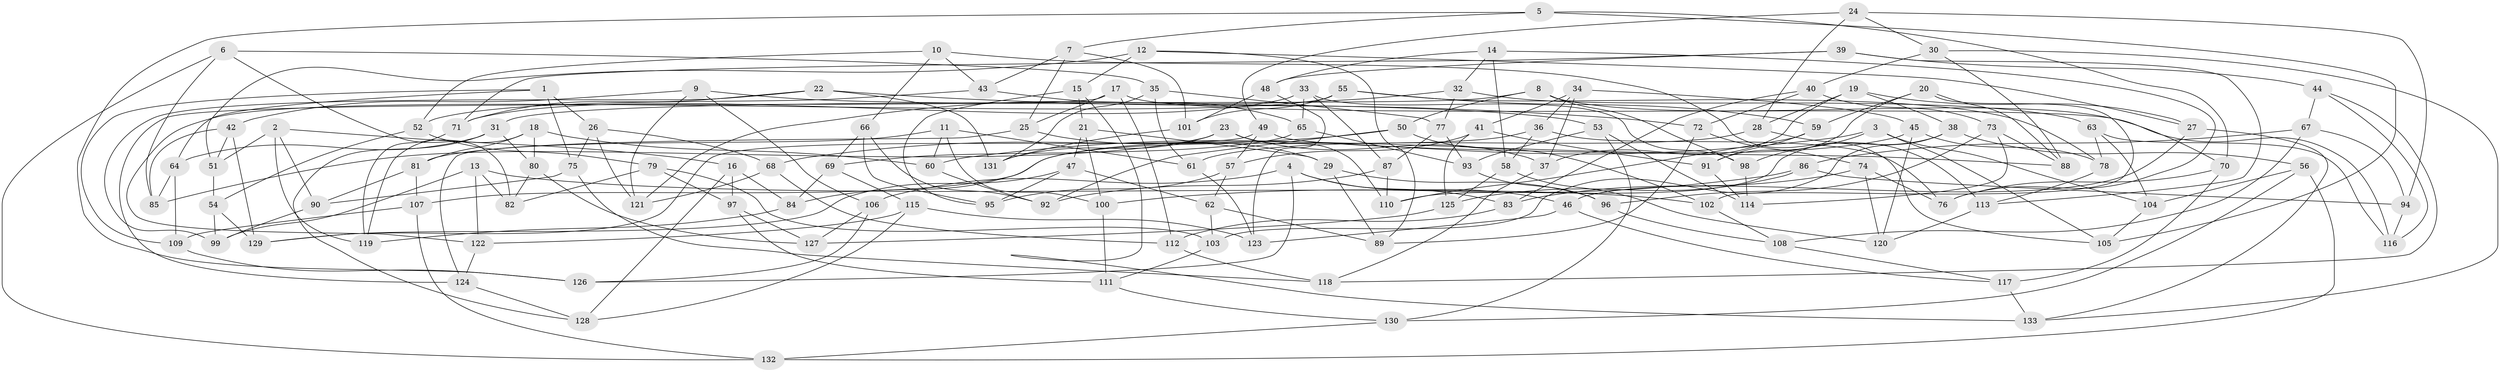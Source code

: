 // coarse degree distribution, {5: 0.19696969696969696, 3: 0.13636363636363635, 4: 0.45454545454545453, 9: 0.030303030303030304, 7: 0.07575757575757576, 6: 0.030303030303030304, 8: 0.045454545454545456, 11: 0.015151515151515152, 18: 0.015151515151515152}
// Generated by graph-tools (version 1.1) at 2025/01/03/04/25 22:01:17]
// undirected, 133 vertices, 266 edges
graph export_dot {
graph [start="1"]
  node [color=gray90,style=filled];
  1;
  2;
  3;
  4;
  5;
  6;
  7;
  8;
  9;
  10;
  11;
  12;
  13;
  14;
  15;
  16;
  17;
  18;
  19;
  20;
  21;
  22;
  23;
  24;
  25;
  26;
  27;
  28;
  29;
  30;
  31;
  32;
  33;
  34;
  35;
  36;
  37;
  38;
  39;
  40;
  41;
  42;
  43;
  44;
  45;
  46;
  47;
  48;
  49;
  50;
  51;
  52;
  53;
  54;
  55;
  56;
  57;
  58;
  59;
  60;
  61;
  62;
  63;
  64;
  65;
  66;
  67;
  68;
  69;
  70;
  71;
  72;
  73;
  74;
  75;
  76;
  77;
  78;
  79;
  80;
  81;
  82;
  83;
  84;
  85;
  86;
  87;
  88;
  89;
  90;
  91;
  92;
  93;
  94;
  95;
  96;
  97;
  98;
  99;
  100;
  101;
  102;
  103;
  104;
  105;
  106;
  107;
  108;
  109;
  110;
  111;
  112;
  113;
  114;
  115;
  116;
  117;
  118;
  119;
  120;
  121;
  122;
  123;
  124;
  125;
  126;
  127;
  128;
  129;
  130;
  131;
  132;
  133;
  1 -- 75;
  1 -- 64;
  1 -- 109;
  1 -- 26;
  2 -- 119;
  2 -- 90;
  2 -- 51;
  2 -- 16;
  3 -- 98;
  3 -- 104;
  3 -- 105;
  3 -- 60;
  4 -- 83;
  4 -- 106;
  4 -- 46;
  4 -- 126;
  5 -- 126;
  5 -- 7;
  5 -- 105;
  5 -- 70;
  6 -- 85;
  6 -- 35;
  6 -- 82;
  6 -- 132;
  7 -- 43;
  7 -- 25;
  7 -- 101;
  8 -- 98;
  8 -- 31;
  8 -- 50;
  8 -- 70;
  9 -- 106;
  9 -- 121;
  9 -- 42;
  9 -- 53;
  10 -- 66;
  10 -- 105;
  10 -- 43;
  10 -- 52;
  11 -- 100;
  11 -- 60;
  11 -- 81;
  11 -- 61;
  12 -- 89;
  12 -- 51;
  12 -- 27;
  12 -- 15;
  13 -- 102;
  13 -- 82;
  13 -- 99;
  13 -- 122;
  14 -- 32;
  14 -- 48;
  14 -- 76;
  14 -- 58;
  15 -- 21;
  15 -- 95;
  15 -- 133;
  16 -- 84;
  16 -- 128;
  16 -- 97;
  17 -- 116;
  17 -- 112;
  17 -- 124;
  17 -- 25;
  18 -- 60;
  18 -- 119;
  18 -- 81;
  18 -- 80;
  19 -- 38;
  19 -- 37;
  19 -- 27;
  19 -- 28;
  20 -- 102;
  20 -- 88;
  20 -- 91;
  20 -- 59;
  21 -- 29;
  21 -- 47;
  21 -- 100;
  22 -- 99;
  22 -- 131;
  22 -- 72;
  22 -- 71;
  23 -- 131;
  23 -- 110;
  23 -- 85;
  23 -- 37;
  24 -- 30;
  24 -- 94;
  24 -- 28;
  24 -- 49;
  25 -- 124;
  25 -- 29;
  26 -- 75;
  26 -- 68;
  26 -- 121;
  27 -- 133;
  27 -- 46;
  28 -- 113;
  28 -- 61;
  29 -- 96;
  29 -- 89;
  30 -- 40;
  30 -- 88;
  30 -- 133;
  31 -- 80;
  31 -- 128;
  31 -- 64;
  32 -- 63;
  32 -- 77;
  32 -- 121;
  33 -- 98;
  33 -- 65;
  33 -- 71;
  33 -- 87;
  34 -- 41;
  34 -- 45;
  34 -- 36;
  34 -- 37;
  35 -- 77;
  35 -- 61;
  35 -- 131;
  36 -- 76;
  36 -- 84;
  36 -- 58;
  37 -- 118;
  38 -- 56;
  38 -- 110;
  38 -- 103;
  39 -- 71;
  39 -- 48;
  39 -- 44;
  39 -- 113;
  40 -- 83;
  40 -- 73;
  40 -- 72;
  41 -- 91;
  41 -- 57;
  41 -- 125;
  42 -- 85;
  42 -- 51;
  42 -- 129;
  43 -- 65;
  43 -- 52;
  44 -- 118;
  44 -- 116;
  44 -- 67;
  45 -- 107;
  45 -- 78;
  45 -- 120;
  46 -- 123;
  46 -- 117;
  47 -- 62;
  47 -- 129;
  47 -- 95;
  48 -- 101;
  48 -- 123;
  49 -- 129;
  49 -- 88;
  49 -- 57;
  50 -- 68;
  50 -- 102;
  50 -- 92;
  51 -- 54;
  52 -- 79;
  52 -- 54;
  53 -- 130;
  53 -- 93;
  53 -- 114;
  54 -- 99;
  54 -- 129;
  55 -- 59;
  55 -- 78;
  55 -- 122;
  55 -- 101;
  56 -- 132;
  56 -- 130;
  56 -- 104;
  57 -- 62;
  57 -- 95;
  58 -- 120;
  58 -- 125;
  59 -- 110;
  59 -- 91;
  60 -- 92;
  61 -- 123;
  62 -- 89;
  62 -- 103;
  63 -- 78;
  63 -- 104;
  63 -- 116;
  64 -- 85;
  64 -- 109;
  65 -- 69;
  65 -- 93;
  66 -- 69;
  66 -- 92;
  66 -- 95;
  67 -- 94;
  67 -- 86;
  67 -- 108;
  68 -- 112;
  68 -- 121;
  69 -- 84;
  69 -- 115;
  70 -- 117;
  70 -- 76;
  71 -- 119;
  72 -- 74;
  72 -- 89;
  73 -- 88;
  73 -- 114;
  73 -- 96;
  74 -- 76;
  74 -- 120;
  74 -- 83;
  75 -- 118;
  75 -- 90;
  77 -- 93;
  77 -- 87;
  78 -- 113;
  79 -- 103;
  79 -- 82;
  79 -- 97;
  80 -- 82;
  80 -- 127;
  81 -- 107;
  81 -- 90;
  83 -- 112;
  84 -- 119;
  86 -- 94;
  86 -- 125;
  86 -- 100;
  87 -- 92;
  87 -- 110;
  90 -- 99;
  91 -- 114;
  93 -- 96;
  94 -- 116;
  96 -- 108;
  97 -- 127;
  97 -- 111;
  98 -- 114;
  100 -- 111;
  101 -- 131;
  102 -- 108;
  103 -- 111;
  104 -- 105;
  106 -- 127;
  106 -- 126;
  107 -- 109;
  107 -- 132;
  108 -- 117;
  109 -- 126;
  111 -- 130;
  112 -- 118;
  113 -- 120;
  115 -- 122;
  115 -- 128;
  115 -- 123;
  117 -- 133;
  122 -- 124;
  124 -- 128;
  125 -- 127;
  130 -- 132;
}
